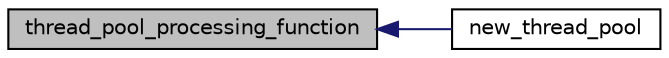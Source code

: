 digraph G
{
  edge [fontname="Helvetica",fontsize="10",labelfontname="Helvetica",labelfontsize="10"];
  node [fontname="Helvetica",fontsize="10",shape=record];
  rankdir=LR;
  Node1 [label="thread_pool_processing_function",height=0.2,width=0.4,color="black", fillcolor="grey75", style="filled" fontcolor="black"];
  Node1 -> Node2 [dir=back,color="midnightblue",fontsize="10",style="solid",fontname="Helvetica"];
  Node2 [label="new_thread_pool",height=0.2,width=0.4,color="black", fillcolor="white", style="filled",URL="$n__thread__pool_8c.html#adb3f2b85b758433e29e84b54992cfed4",tooltip="Create a new pool of nbmaxthr threads."];
}

